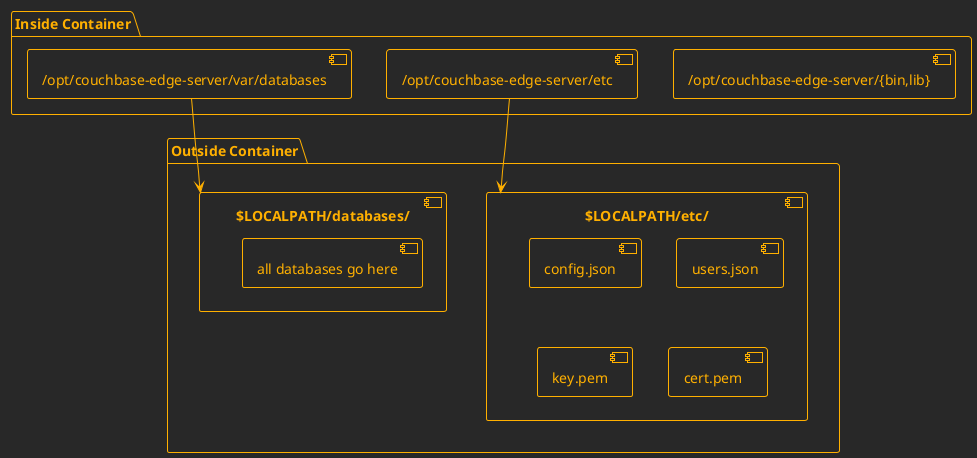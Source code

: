 @startuml "docker-mount"

!theme crt-amber

package "Inside Container" {
    component "/opt/couchbase-edge-server/{bin,lib}"
    component "/opt/couchbase-edge-server/etc" as etcin
    component "/opt/couchbase-edge-server/var/databases" as varin
}

package "Outside Container" {
    component "$LOCALPATH/etc/" as etcout {
        component "config.json"
        component "users.json"
        component "key.pem"
        component "cert.pem"
    }

    component "$LOCALPATH/databases/" as varout {
        component "[all databases go here]"
    }
}

etcin -d-> etcout
varin -d-> varout

@enduml